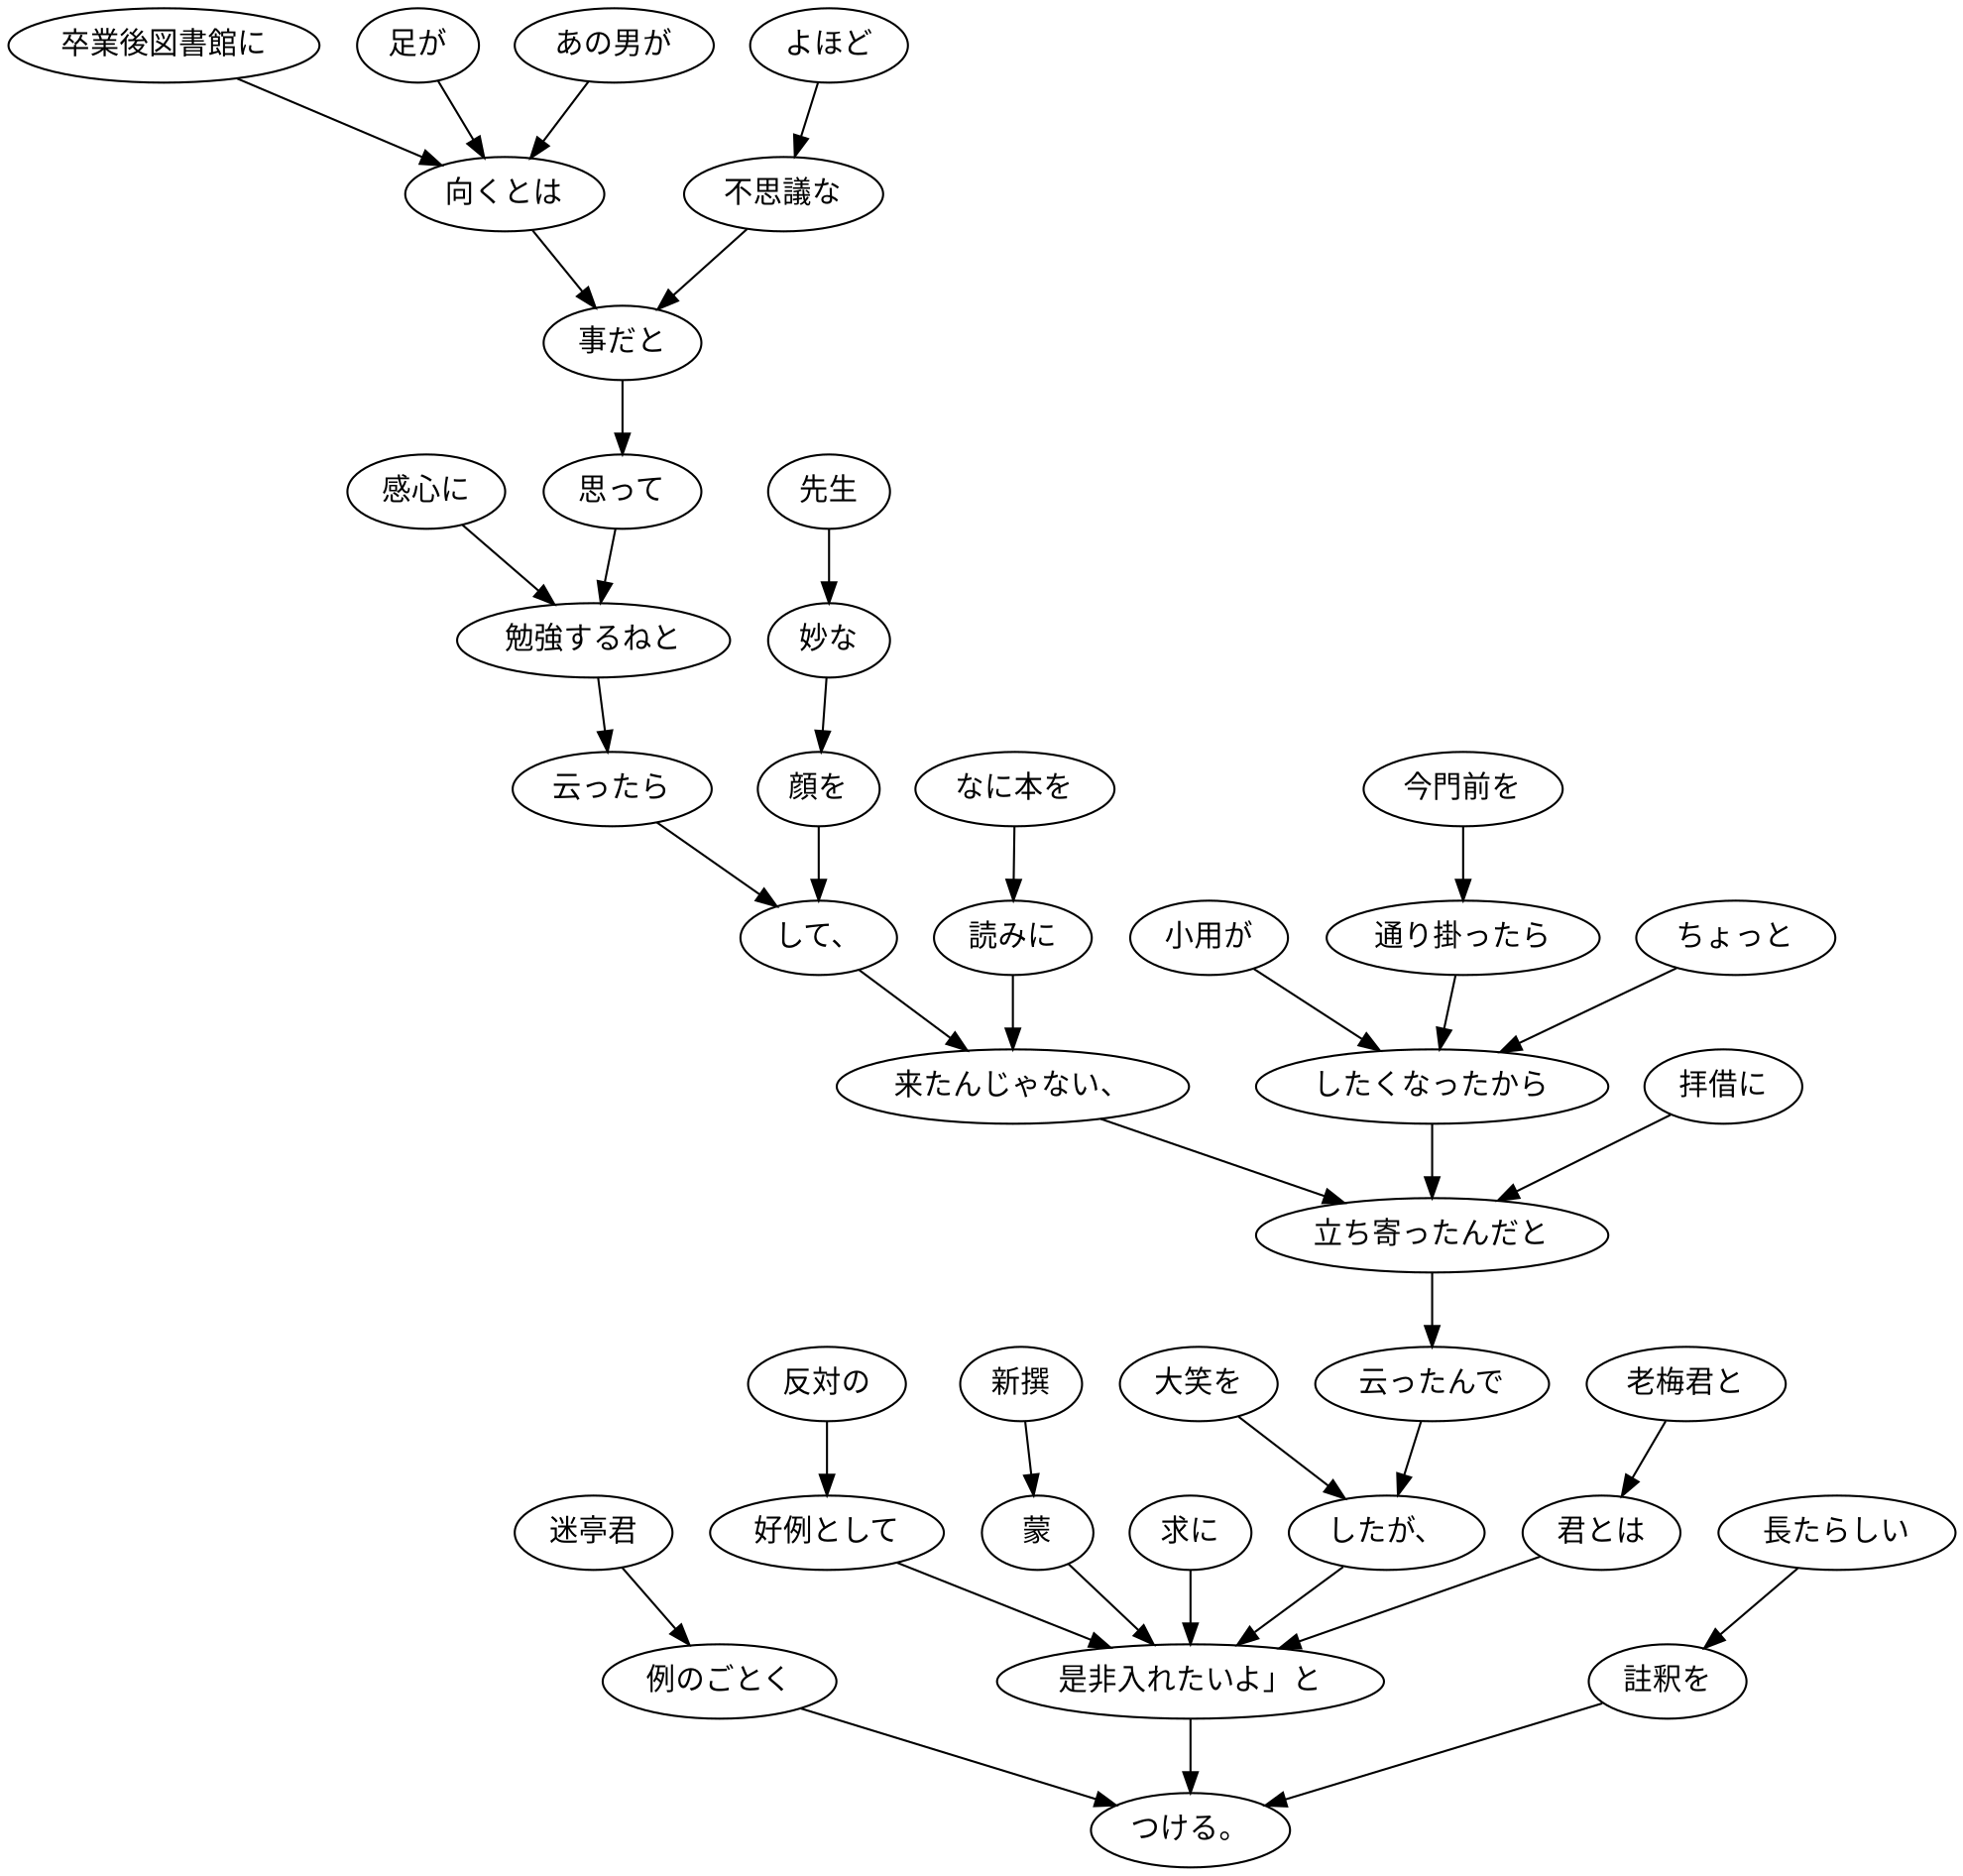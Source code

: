 digraph graph3569 {
	node0 [label="あの男が"];
	node1 [label="卒業後図書館に"];
	node2 [label="足が"];
	node3 [label="向くとは"];
	node4 [label="よほど"];
	node5 [label="不思議な"];
	node6 [label="事だと"];
	node7 [label="思って"];
	node8 [label="感心に"];
	node9 [label="勉強するねと"];
	node10 [label="云ったら"];
	node11 [label="先生"];
	node12 [label="妙な"];
	node13 [label="顔を"];
	node14 [label="して、"];
	node15 [label="なに本を"];
	node16 [label="読みに"];
	node17 [label="来たんじゃない、"];
	node18 [label="今門前を"];
	node19 [label="通り掛ったら"];
	node20 [label="ちょっと"];
	node21 [label="小用が"];
	node22 [label="したくなったから"];
	node23 [label="拝借に"];
	node24 [label="立ち寄ったんだと"];
	node25 [label="云ったんで"];
	node26 [label="大笑を"];
	node27 [label="したが、"];
	node28 [label="老梅君と"];
	node29 [label="君とは"];
	node30 [label="反対の"];
	node31 [label="好例として"];
	node32 [label="新撰"];
	node33 [label="蒙"];
	node34 [label="求に"];
	node35 [label="是非入れたいよ」と"];
	node36 [label="迷亭君"];
	node37 [label="例のごとく"];
	node38 [label="長たらしい"];
	node39 [label="註釈を"];
	node40 [label="つける。"];
	node0 -> node3;
	node1 -> node3;
	node2 -> node3;
	node3 -> node6;
	node4 -> node5;
	node5 -> node6;
	node6 -> node7;
	node7 -> node9;
	node8 -> node9;
	node9 -> node10;
	node10 -> node14;
	node11 -> node12;
	node12 -> node13;
	node13 -> node14;
	node14 -> node17;
	node15 -> node16;
	node16 -> node17;
	node17 -> node24;
	node18 -> node19;
	node19 -> node22;
	node20 -> node22;
	node21 -> node22;
	node22 -> node24;
	node23 -> node24;
	node24 -> node25;
	node25 -> node27;
	node26 -> node27;
	node27 -> node35;
	node28 -> node29;
	node29 -> node35;
	node30 -> node31;
	node31 -> node35;
	node32 -> node33;
	node33 -> node35;
	node34 -> node35;
	node35 -> node40;
	node36 -> node37;
	node37 -> node40;
	node38 -> node39;
	node39 -> node40;
}
